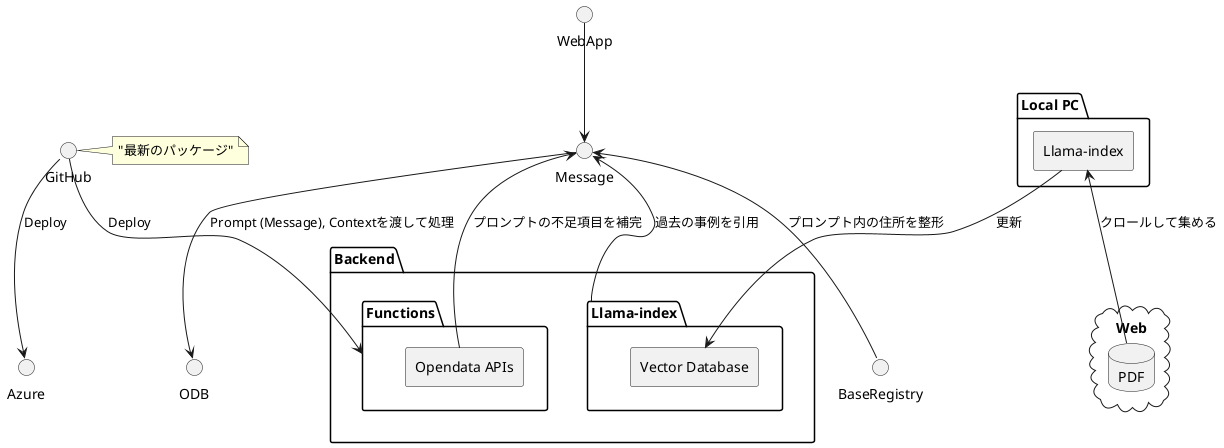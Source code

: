 @startuml
package "Backend" {
    package "Functions" as service_func {
        rectangle "Opendata APIs" as OpenDataAPI
    }
    package "Llama-index" as LlamaIndexSearch {
        rectangle "Vector Database" as VectorDB
    }
}

Message <-- BaseRegistry : プロンプト内の住所を整形
Message <-- OpenDataAPI : プロンプトの不足項目を補完
Message <-- LlamaIndexSearch : 過去の事例を引用
Message --> ODB : Prompt (Message), Contextを渡して処理
WebApp --> Message

GitHub --> Azure : Deploy
note right of GitHub : "最新のパッケージ"
GitHub --> service_func : Deploy

package "Local PC" {
    rectangle "Llama-index" as LlamaIndexDev
}

LlamaIndexDev --> VectorDB : 更新

cloud "Web" {
    database "PDF" as PDF
}

LlamaIndexDev <-- PDF : クロールして集める

@enduml